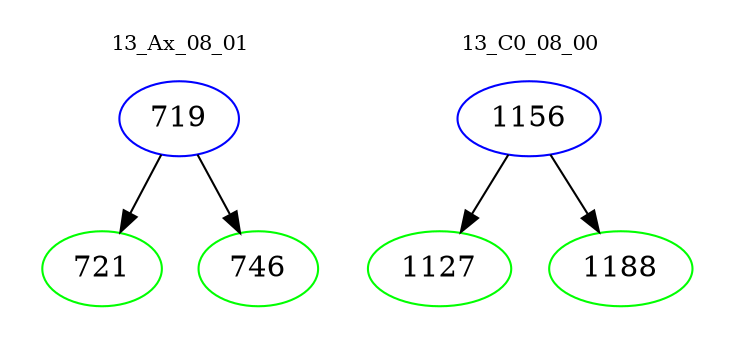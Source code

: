 digraph{
subgraph cluster_0 {
color = white
label = "13_Ax_08_01";
fontsize=10;
T0_719 [label="719", color="blue"]
T0_719 -> T0_721 [color="black"]
T0_721 [label="721", color="green"]
T0_719 -> T0_746 [color="black"]
T0_746 [label="746", color="green"]
}
subgraph cluster_1 {
color = white
label = "13_C0_08_00";
fontsize=10;
T1_1156 [label="1156", color="blue"]
T1_1156 -> T1_1127 [color="black"]
T1_1127 [label="1127", color="green"]
T1_1156 -> T1_1188 [color="black"]
T1_1188 [label="1188", color="green"]
}
}

